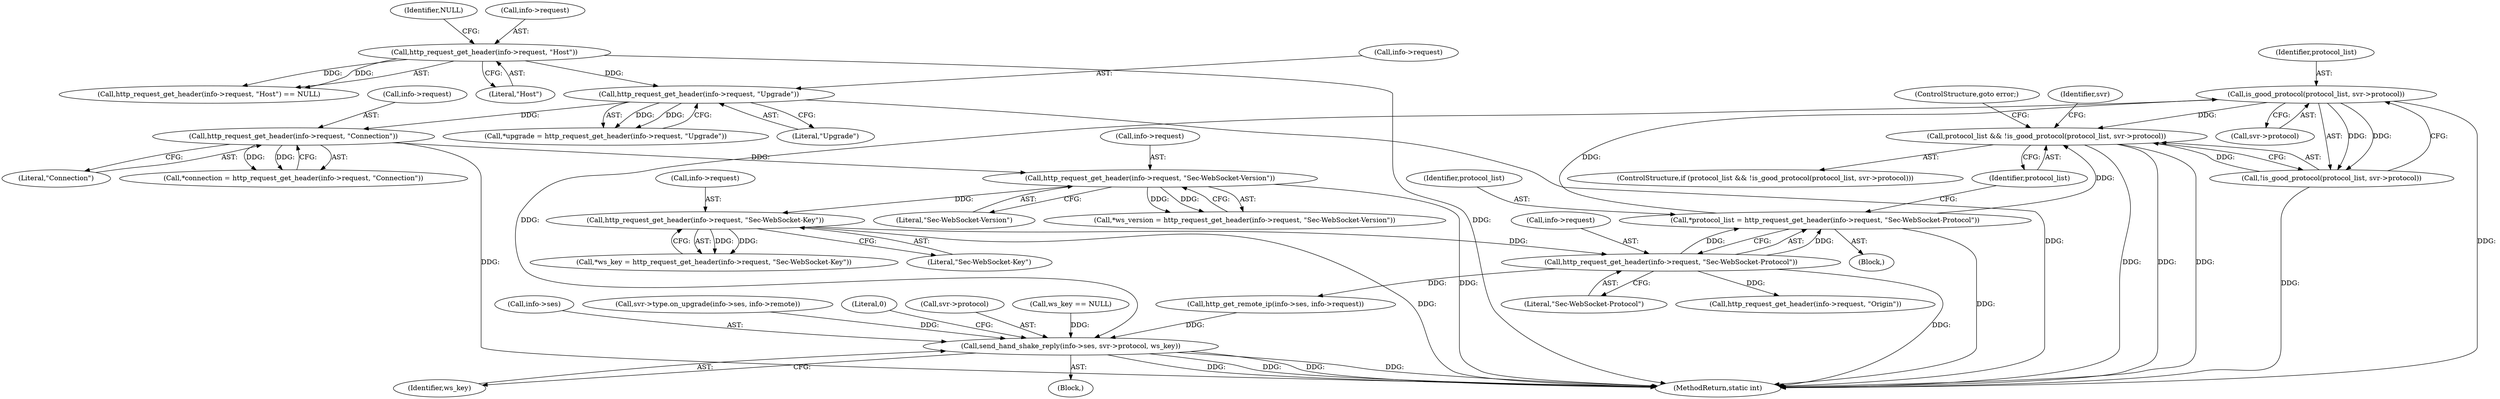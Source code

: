 digraph "0_viabtc_exchange_server_4a7c27bfe98f409623d4d857894d017ff0672cc9#diff-515c81af848352583bff286d6224875f_2@pointer" {
"1000356" [label="(Call,is_good_protocol(protocol_list, svr->protocol))"];
"1000345" [label="(Call,*protocol_list = http_request_get_header(info->request, \"Sec-WebSocket-Protocol\"))"];
"1000347" [label="(Call,http_request_get_header(info->request, \"Sec-WebSocket-Protocol\"))"];
"1000334" [label="(Call,http_request_get_header(info->request, \"Sec-WebSocket-Key\"))"];
"1000315" [label="(Call,http_request_get_header(info->request, \"Sec-WebSocket-Version\"))"];
"1000236" [label="(Call,http_request_get_header(info->request, \"Connection\"))"];
"1000217" [label="(Call,http_request_get_header(info->request, \"Upgrade\"))"];
"1000186" [label="(Call,http_request_get_header(info->request, \"Host\"))"];
"1000353" [label="(Call,protocol_list && !is_good_protocol(protocol_list, svr->protocol))"];
"1000355" [label="(Call,!is_good_protocol(protocol_list, svr->protocol))"];
"1000454" [label="(Call,send_hand_shake_reply(info->ses, svr->protocol, ws_key))"];
"1000236" [label="(Call,http_request_get_header(info->request, \"Connection\"))"];
"1000186" [label="(Call,http_request_get_header(info->request, \"Host\"))"];
"1000444" [label="(Call,svr->type.on_upgrade(info->ses, info->remote))"];
"1000217" [label="(Call,http_request_get_header(info->request, \"Upgrade\"))"];
"1000454" [label="(Call,send_hand_shake_reply(info->ses, svr->protocol, ws_key))"];
"1000334" [label="(Call,http_request_get_header(info->request, \"Sec-WebSocket-Key\"))"];
"1000353" [label="(Call,protocol_list && !is_good_protocol(protocol_list, svr->protocol))"];
"1000218" [label="(Call,info->request)"];
"1000420" [label="(Call,http_get_remote_ip(info->ses, info->request))"];
"1000345" [label="(Call,*protocol_list = http_request_get_header(info->request, \"Sec-WebSocket-Protocol\"))"];
"1000315" [label="(Call,http_request_get_header(info->request, \"Sec-WebSocket-Version\"))"];
"1000191" [label="(Identifier,NULL)"];
"1000484" [label="(MethodReturn,static int)"];
"1000190" [label="(Literal,\"Host\")"];
"1000102" [label="(Block,)"];
"1000471" [label="(Literal,0)"];
"1000346" [label="(Identifier,protocol_list)"];
"1000221" [label="(Literal,\"Upgrade\")"];
"1000458" [label="(Call,svr->protocol)"];
"1000319" [label="(Literal,\"Sec-WebSocket-Version\")"];
"1000352" [label="(ControlStructure,if (protocol_list && !is_good_protocol(protocol_list, svr->protocol)))"];
"1000215" [label="(Call,*upgrade = http_request_get_header(info->request, \"Upgrade\"))"];
"1000461" [label="(Identifier,ws_key)"];
"1000340" [label="(Call,ws_key == NULL)"];
"1000355" [label="(Call,!is_good_protocol(protocol_list, svr->protocol))"];
"1000313" [label="(Call,*ws_version = http_request_get_header(info->request, \"Sec-WebSocket-Version\"))"];
"1000185" [label="(Call,http_request_get_header(info->request, \"Host\") == NULL)"];
"1000373" [label="(Call,http_request_get_header(info->request, \"Origin\"))"];
"1000335" [label="(Call,info->request)"];
"1000347" [label="(Call,http_request_get_header(info->request, \"Sec-WebSocket-Protocol\"))"];
"1000361" [label="(ControlStructure,goto error;)"];
"1000455" [label="(Call,info->ses)"];
"1000332" [label="(Call,*ws_key = http_request_get_header(info->request, \"Sec-WebSocket-Key\"))"];
"1000357" [label="(Identifier,protocol_list)"];
"1000234" [label="(Call,*connection = http_request_get_header(info->request, \"Connection\"))"];
"1000453" [label="(Block,)"];
"1000348" [label="(Call,info->request)"];
"1000237" [label="(Call,info->request)"];
"1000240" [label="(Literal,\"Connection\")"];
"1000187" [label="(Call,info->request)"];
"1000351" [label="(Literal,\"Sec-WebSocket-Protocol\")"];
"1000338" [label="(Literal,\"Sec-WebSocket-Key\")"];
"1000354" [label="(Identifier,protocol_list)"];
"1000358" [label="(Call,svr->protocol)"];
"1000316" [label="(Call,info->request)"];
"1000356" [label="(Call,is_good_protocol(protocol_list, svr->protocol))"];
"1000366" [label="(Identifier,svr)"];
"1000356" -> "1000355"  [label="AST: "];
"1000356" -> "1000358"  [label="CFG: "];
"1000357" -> "1000356"  [label="AST: "];
"1000358" -> "1000356"  [label="AST: "];
"1000355" -> "1000356"  [label="CFG: "];
"1000356" -> "1000484"  [label="DDG: "];
"1000356" -> "1000353"  [label="DDG: "];
"1000356" -> "1000355"  [label="DDG: "];
"1000356" -> "1000355"  [label="DDG: "];
"1000345" -> "1000356"  [label="DDG: "];
"1000356" -> "1000454"  [label="DDG: "];
"1000345" -> "1000102"  [label="AST: "];
"1000345" -> "1000347"  [label="CFG: "];
"1000346" -> "1000345"  [label="AST: "];
"1000347" -> "1000345"  [label="AST: "];
"1000354" -> "1000345"  [label="CFG: "];
"1000345" -> "1000484"  [label="DDG: "];
"1000347" -> "1000345"  [label="DDG: "];
"1000347" -> "1000345"  [label="DDG: "];
"1000345" -> "1000353"  [label="DDG: "];
"1000347" -> "1000351"  [label="CFG: "];
"1000348" -> "1000347"  [label="AST: "];
"1000351" -> "1000347"  [label="AST: "];
"1000347" -> "1000484"  [label="DDG: "];
"1000334" -> "1000347"  [label="DDG: "];
"1000347" -> "1000373"  [label="DDG: "];
"1000347" -> "1000420"  [label="DDG: "];
"1000334" -> "1000332"  [label="AST: "];
"1000334" -> "1000338"  [label="CFG: "];
"1000335" -> "1000334"  [label="AST: "];
"1000338" -> "1000334"  [label="AST: "];
"1000332" -> "1000334"  [label="CFG: "];
"1000334" -> "1000484"  [label="DDG: "];
"1000334" -> "1000332"  [label="DDG: "];
"1000334" -> "1000332"  [label="DDG: "];
"1000315" -> "1000334"  [label="DDG: "];
"1000315" -> "1000313"  [label="AST: "];
"1000315" -> "1000319"  [label="CFG: "];
"1000316" -> "1000315"  [label="AST: "];
"1000319" -> "1000315"  [label="AST: "];
"1000313" -> "1000315"  [label="CFG: "];
"1000315" -> "1000484"  [label="DDG: "];
"1000315" -> "1000313"  [label="DDG: "];
"1000315" -> "1000313"  [label="DDG: "];
"1000236" -> "1000315"  [label="DDG: "];
"1000236" -> "1000234"  [label="AST: "];
"1000236" -> "1000240"  [label="CFG: "];
"1000237" -> "1000236"  [label="AST: "];
"1000240" -> "1000236"  [label="AST: "];
"1000234" -> "1000236"  [label="CFG: "];
"1000236" -> "1000484"  [label="DDG: "];
"1000236" -> "1000234"  [label="DDG: "];
"1000236" -> "1000234"  [label="DDG: "];
"1000217" -> "1000236"  [label="DDG: "];
"1000217" -> "1000215"  [label="AST: "];
"1000217" -> "1000221"  [label="CFG: "];
"1000218" -> "1000217"  [label="AST: "];
"1000221" -> "1000217"  [label="AST: "];
"1000215" -> "1000217"  [label="CFG: "];
"1000217" -> "1000484"  [label="DDG: "];
"1000217" -> "1000215"  [label="DDG: "];
"1000217" -> "1000215"  [label="DDG: "];
"1000186" -> "1000217"  [label="DDG: "];
"1000186" -> "1000185"  [label="AST: "];
"1000186" -> "1000190"  [label="CFG: "];
"1000187" -> "1000186"  [label="AST: "];
"1000190" -> "1000186"  [label="AST: "];
"1000191" -> "1000186"  [label="CFG: "];
"1000186" -> "1000484"  [label="DDG: "];
"1000186" -> "1000185"  [label="DDG: "];
"1000186" -> "1000185"  [label="DDG: "];
"1000353" -> "1000352"  [label="AST: "];
"1000353" -> "1000354"  [label="CFG: "];
"1000353" -> "1000355"  [label="CFG: "];
"1000354" -> "1000353"  [label="AST: "];
"1000355" -> "1000353"  [label="AST: "];
"1000361" -> "1000353"  [label="CFG: "];
"1000366" -> "1000353"  [label="CFG: "];
"1000353" -> "1000484"  [label="DDG: "];
"1000353" -> "1000484"  [label="DDG: "];
"1000353" -> "1000484"  [label="DDG: "];
"1000355" -> "1000353"  [label="DDG: "];
"1000355" -> "1000484"  [label="DDG: "];
"1000454" -> "1000453"  [label="AST: "];
"1000454" -> "1000461"  [label="CFG: "];
"1000455" -> "1000454"  [label="AST: "];
"1000458" -> "1000454"  [label="AST: "];
"1000461" -> "1000454"  [label="AST: "];
"1000471" -> "1000454"  [label="CFG: "];
"1000454" -> "1000484"  [label="DDG: "];
"1000454" -> "1000484"  [label="DDG: "];
"1000454" -> "1000484"  [label="DDG: "];
"1000454" -> "1000484"  [label="DDG: "];
"1000444" -> "1000454"  [label="DDG: "];
"1000420" -> "1000454"  [label="DDG: "];
"1000340" -> "1000454"  [label="DDG: "];
}
